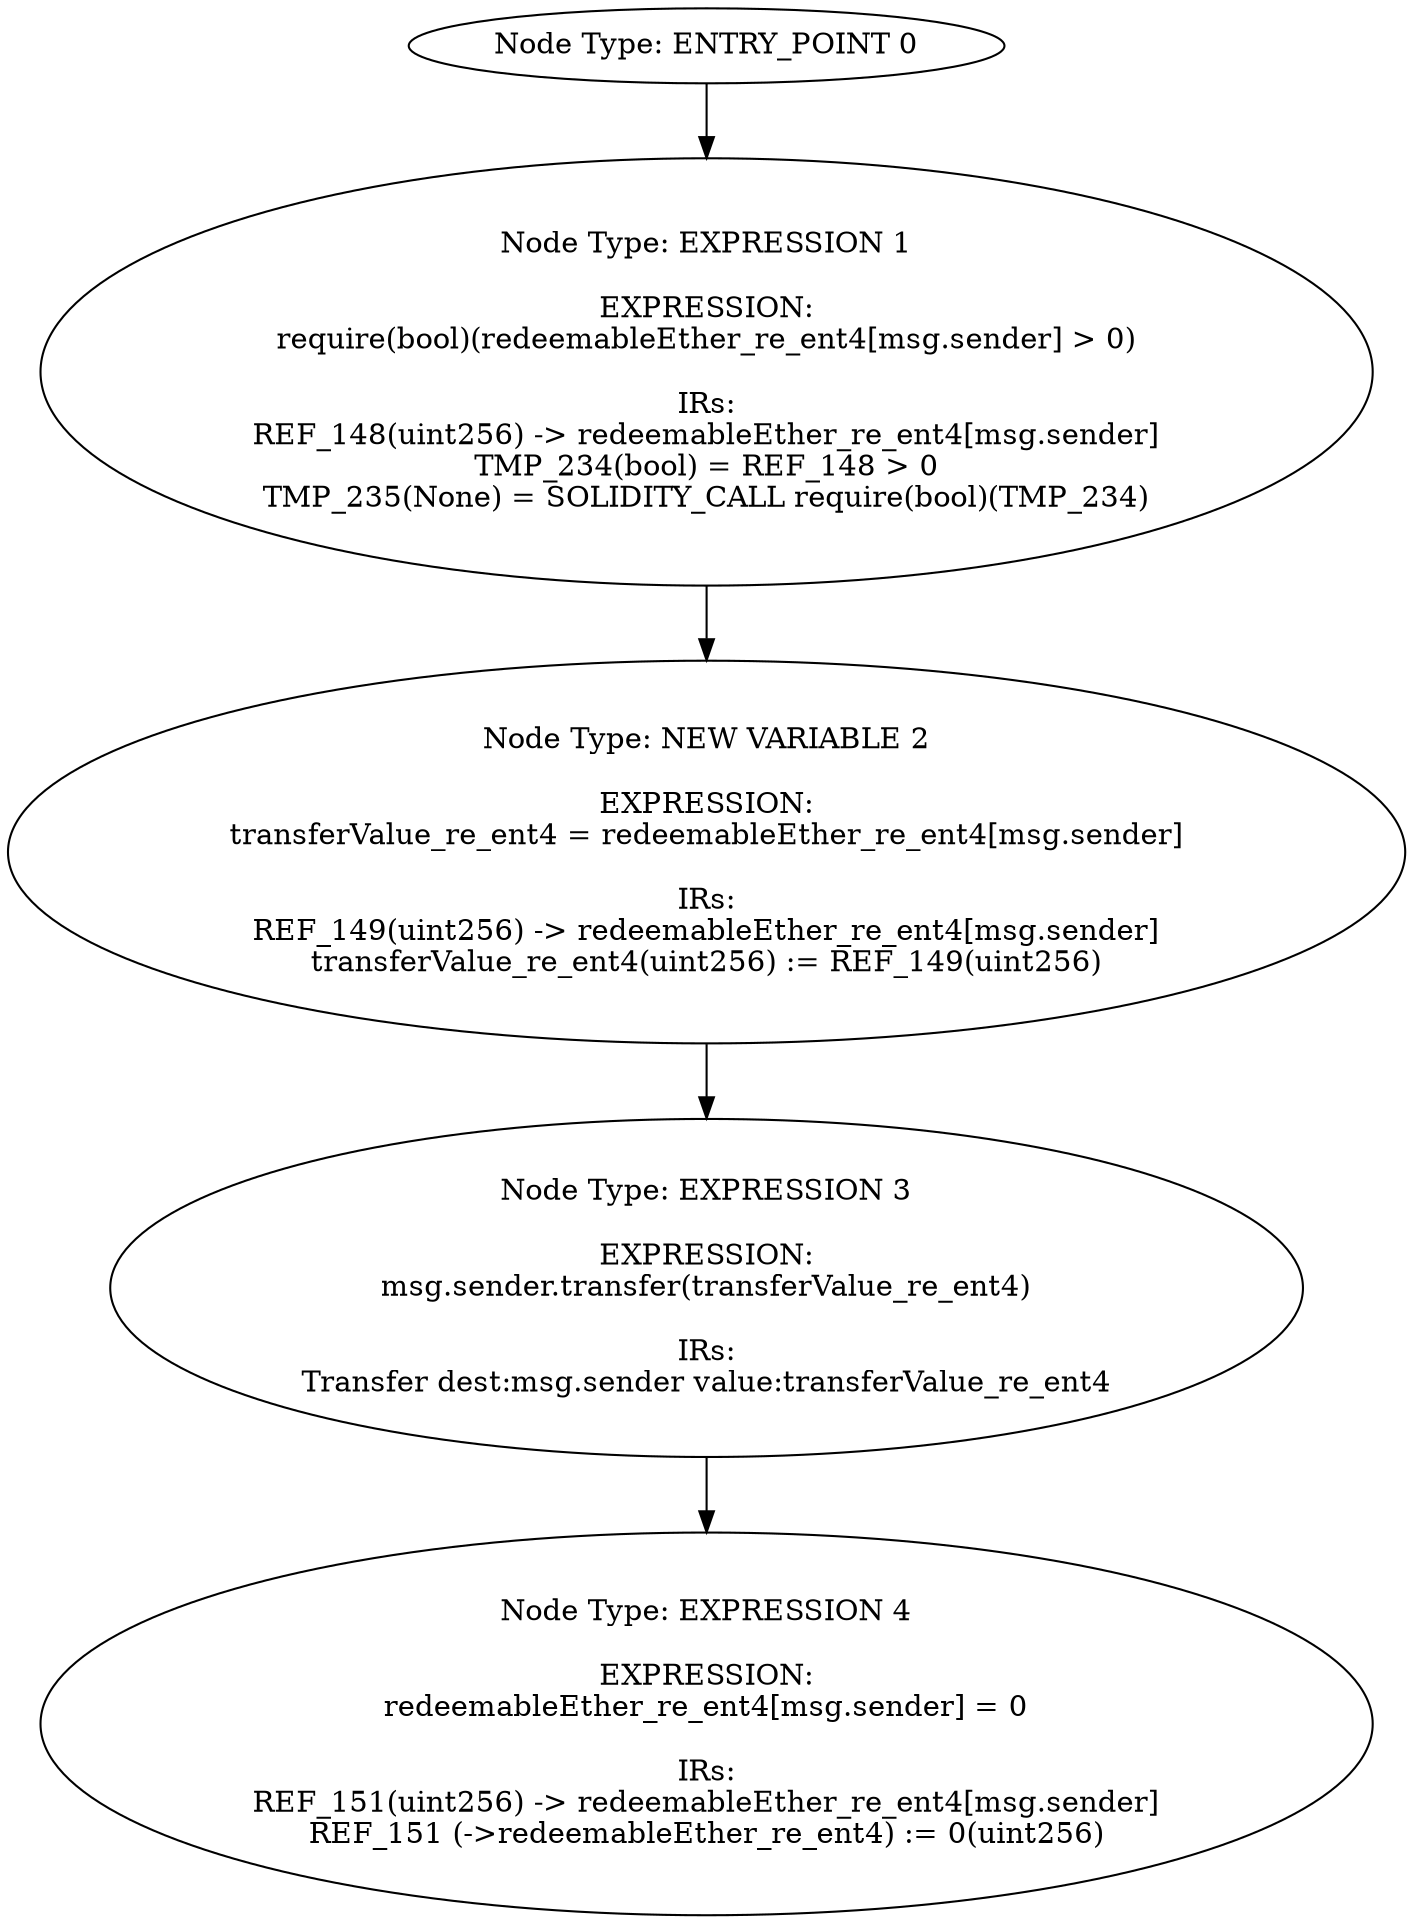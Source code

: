 digraph{
0[label="Node Type: ENTRY_POINT 0
"];
0->1;
1[label="Node Type: EXPRESSION 1

EXPRESSION:
require(bool)(redeemableEther_re_ent4[msg.sender] > 0)

IRs:
REF_148(uint256) -> redeemableEther_re_ent4[msg.sender]
TMP_234(bool) = REF_148 > 0
TMP_235(None) = SOLIDITY_CALL require(bool)(TMP_234)"];
1->2;
2[label="Node Type: NEW VARIABLE 2

EXPRESSION:
transferValue_re_ent4 = redeemableEther_re_ent4[msg.sender]

IRs:
REF_149(uint256) -> redeemableEther_re_ent4[msg.sender]
transferValue_re_ent4(uint256) := REF_149(uint256)"];
2->3;
3[label="Node Type: EXPRESSION 3

EXPRESSION:
msg.sender.transfer(transferValue_re_ent4)

IRs:
Transfer dest:msg.sender value:transferValue_re_ent4"];
3->4;
4[label="Node Type: EXPRESSION 4

EXPRESSION:
redeemableEther_re_ent4[msg.sender] = 0

IRs:
REF_151(uint256) -> redeemableEther_re_ent4[msg.sender]
REF_151 (->redeemableEther_re_ent4) := 0(uint256)"];
}
